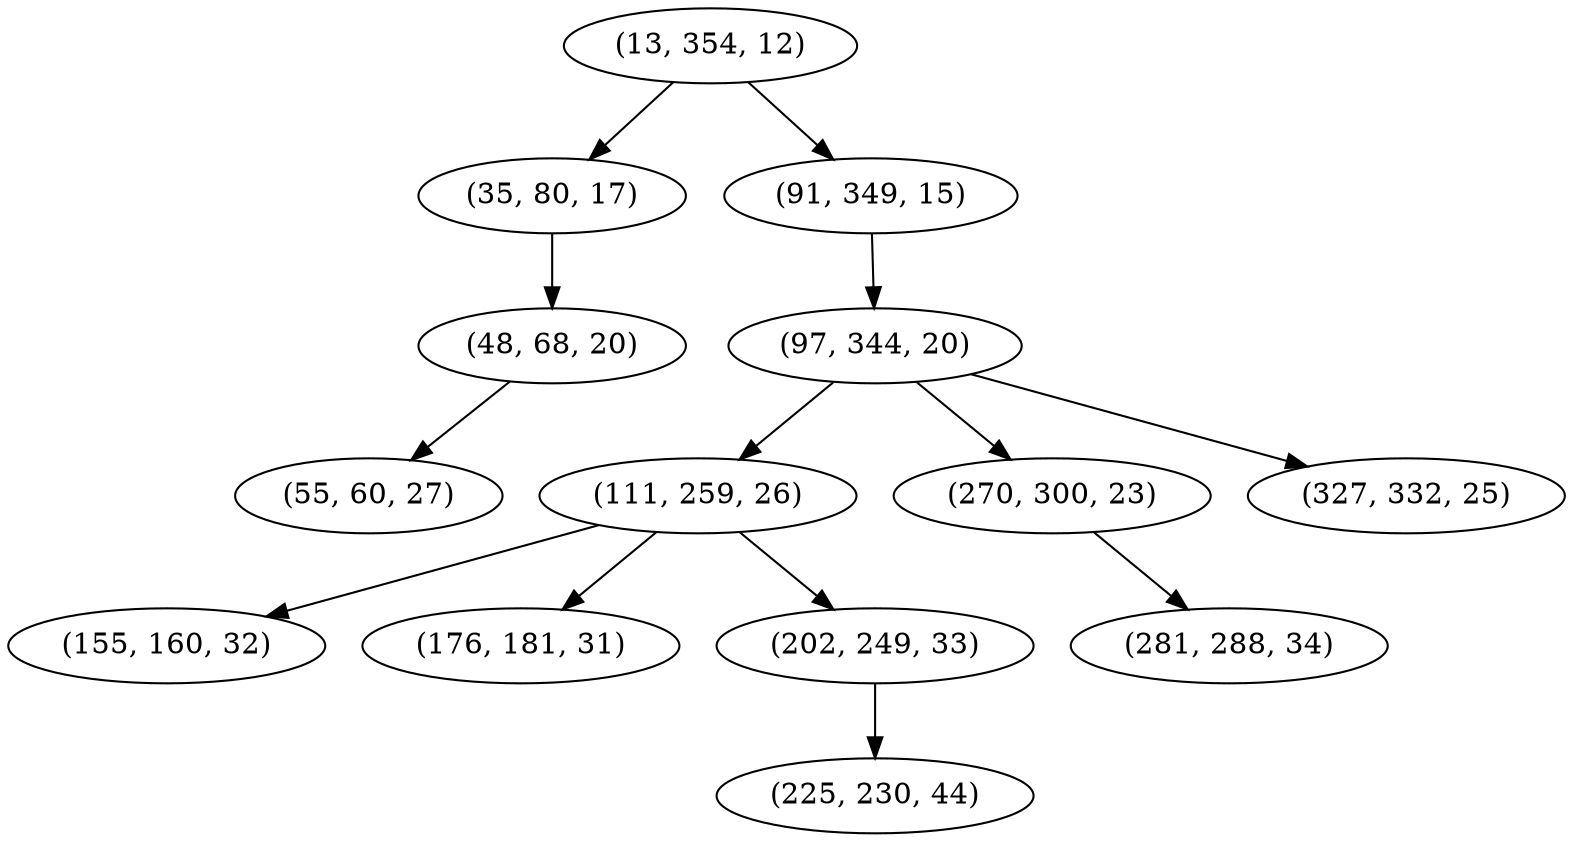 digraph tree {
    "(13, 354, 12)";
    "(35, 80, 17)";
    "(48, 68, 20)";
    "(55, 60, 27)";
    "(91, 349, 15)";
    "(97, 344, 20)";
    "(111, 259, 26)";
    "(155, 160, 32)";
    "(176, 181, 31)";
    "(202, 249, 33)";
    "(225, 230, 44)";
    "(270, 300, 23)";
    "(281, 288, 34)";
    "(327, 332, 25)";
    "(13, 354, 12)" -> "(35, 80, 17)";
    "(13, 354, 12)" -> "(91, 349, 15)";
    "(35, 80, 17)" -> "(48, 68, 20)";
    "(48, 68, 20)" -> "(55, 60, 27)";
    "(91, 349, 15)" -> "(97, 344, 20)";
    "(97, 344, 20)" -> "(111, 259, 26)";
    "(97, 344, 20)" -> "(270, 300, 23)";
    "(97, 344, 20)" -> "(327, 332, 25)";
    "(111, 259, 26)" -> "(155, 160, 32)";
    "(111, 259, 26)" -> "(176, 181, 31)";
    "(111, 259, 26)" -> "(202, 249, 33)";
    "(202, 249, 33)" -> "(225, 230, 44)";
    "(270, 300, 23)" -> "(281, 288, 34)";
}
